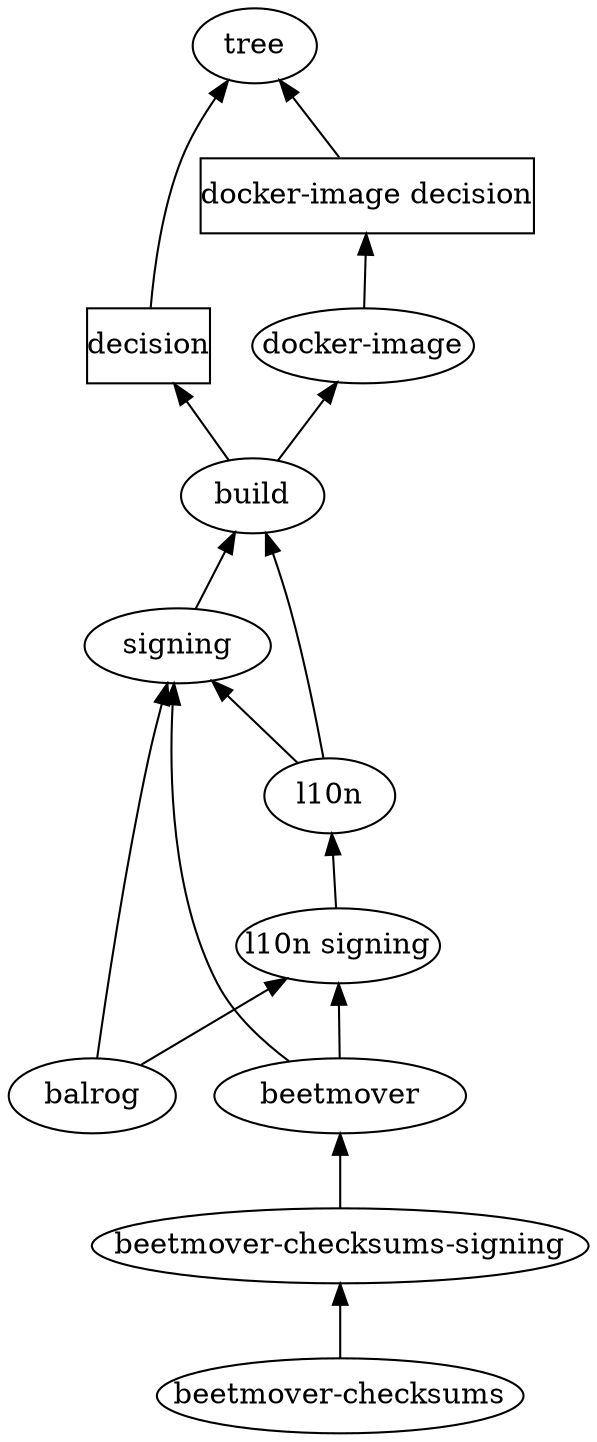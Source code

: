 digraph g {
    {
        decision [margin=0 shape=box]
        decision2 [margin=0 label="docker-image decision" shape=box]
        docker [margin=0 label="docker-image"]
        beetmover2 [margin=0 label="beetmover-checksums"]
        signing2 [margin=0 label="l10n signing"]
        signing3 [margin=0 label="beetmover-checksums-signing"]
    }
    tree -> {decision, decision2} [dir="back"] [dir="back"];
    decision -> {build} [dir="back"];
    decision2 -> {docker} [dir="back"];
    docker -> {build} [dir="back"];
    build -> {signing, l10n} [dir="back"];
    signing -> {beetmover, balrog, l10n} [dir="back"];
    l10n -> signing2 [dir="back"]
    signing2 -> {beetmover, balrog} [dir="back"];
    beetmover -> signing3 [dir="back"];
    signing3 -> beetmover2 [dir="back"];
}
